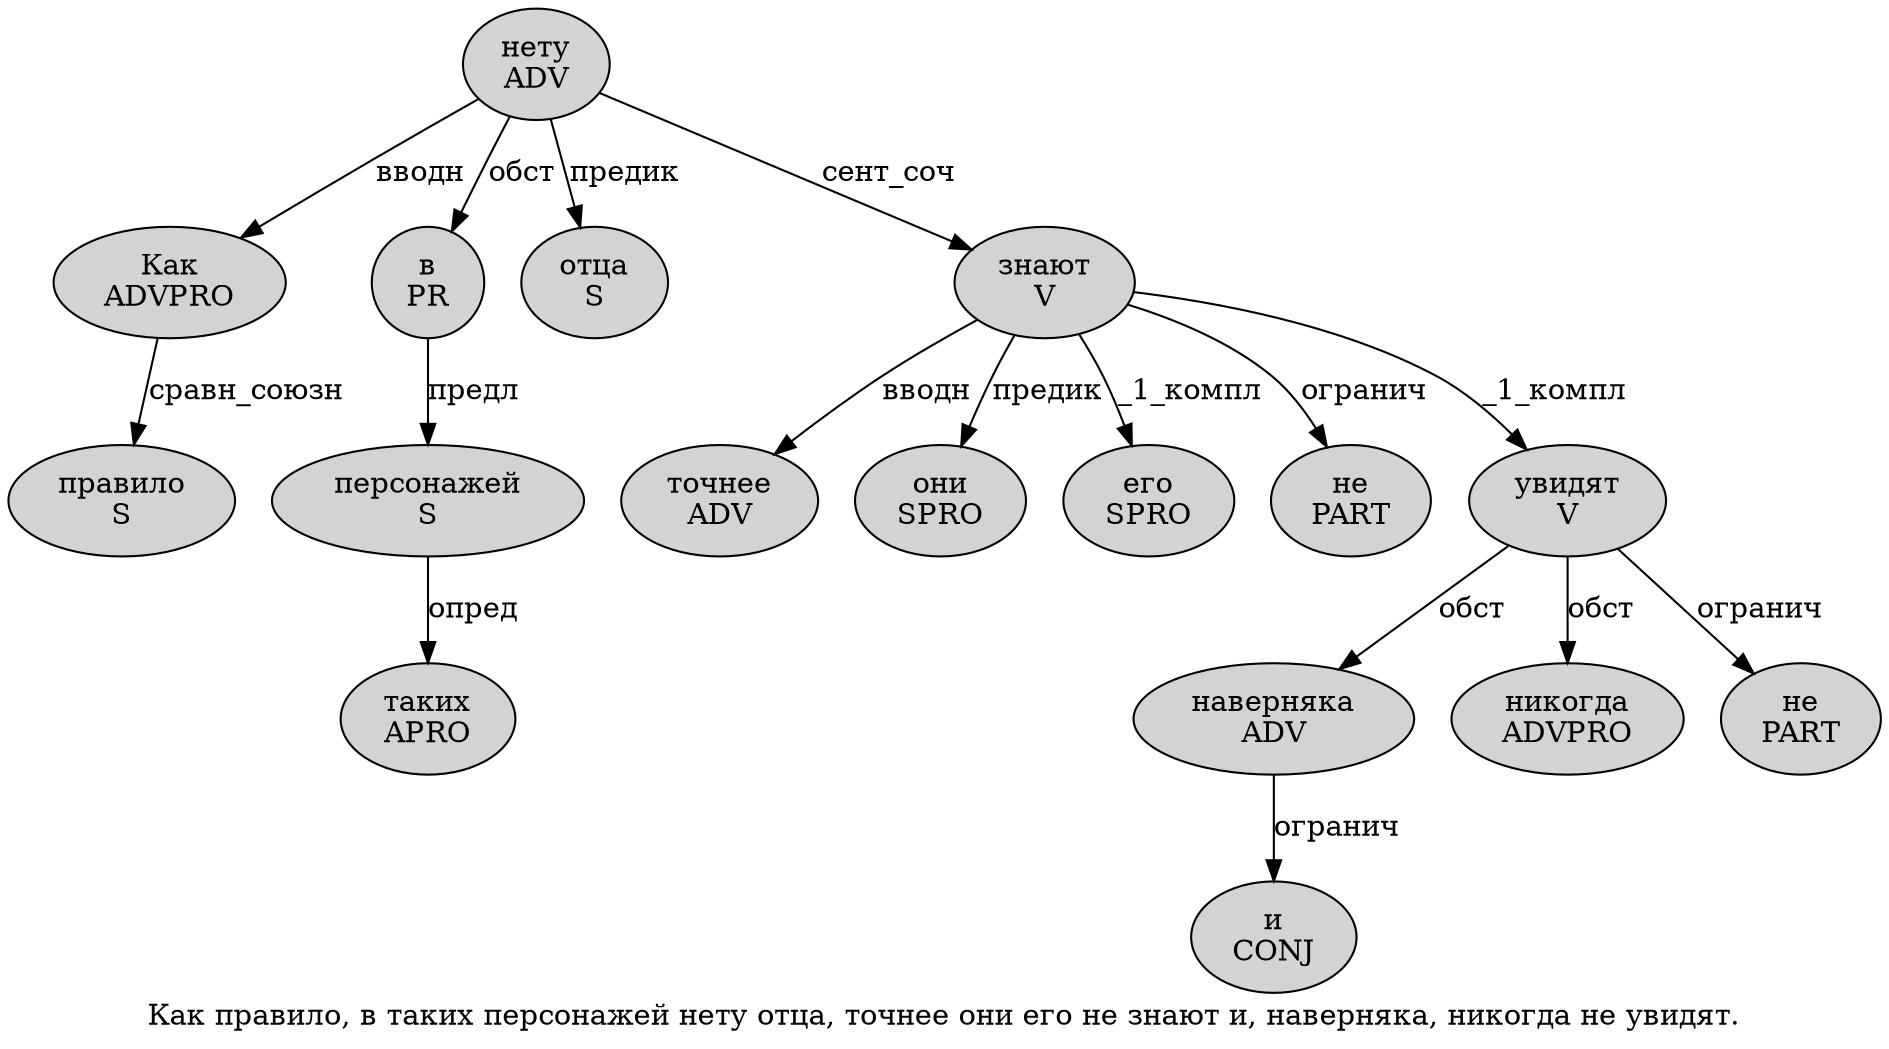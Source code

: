digraph SENTENCE_4124 {
	graph [label="Как правило, в таких персонажей нету отца, точнее они его не знают и, наверняка, никогда не увидят."]
	node [style=filled]
		0 [label="Как
ADVPRO" color="" fillcolor=lightgray penwidth=1 shape=ellipse]
		1 [label="правило
S" color="" fillcolor=lightgray penwidth=1 shape=ellipse]
		3 [label="в
PR" color="" fillcolor=lightgray penwidth=1 shape=ellipse]
		4 [label="таких
APRO" color="" fillcolor=lightgray penwidth=1 shape=ellipse]
		5 [label="персонажей
S" color="" fillcolor=lightgray penwidth=1 shape=ellipse]
		6 [label="нету
ADV" color="" fillcolor=lightgray penwidth=1 shape=ellipse]
		7 [label="отца
S" color="" fillcolor=lightgray penwidth=1 shape=ellipse]
		9 [label="точнее
ADV" color="" fillcolor=lightgray penwidth=1 shape=ellipse]
		10 [label="они
SPRO" color="" fillcolor=lightgray penwidth=1 shape=ellipse]
		11 [label="его
SPRO" color="" fillcolor=lightgray penwidth=1 shape=ellipse]
		12 [label="не
PART" color="" fillcolor=lightgray penwidth=1 shape=ellipse]
		13 [label="знают
V" color="" fillcolor=lightgray penwidth=1 shape=ellipse]
		14 [label="и
CONJ" color="" fillcolor=lightgray penwidth=1 shape=ellipse]
		16 [label="наверняка
ADV" color="" fillcolor=lightgray penwidth=1 shape=ellipse]
		18 [label="никогда
ADVPRO" color="" fillcolor=lightgray penwidth=1 shape=ellipse]
		19 [label="не
PART" color="" fillcolor=lightgray penwidth=1 shape=ellipse]
		20 [label="увидят
V" color="" fillcolor=lightgray penwidth=1 shape=ellipse]
			20 -> 16 [label="обст"]
			20 -> 18 [label="обст"]
			20 -> 19 [label="огранич"]
			13 -> 9 [label="вводн"]
			13 -> 10 [label="предик"]
			13 -> 11 [label="_1_компл"]
			13 -> 12 [label="огранич"]
			13 -> 20 [label="_1_компл"]
			16 -> 14 [label="огранич"]
			0 -> 1 [label="сравн_союзн"]
			3 -> 5 [label="предл"]
			5 -> 4 [label="опред"]
			6 -> 0 [label="вводн"]
			6 -> 3 [label="обст"]
			6 -> 7 [label="предик"]
			6 -> 13 [label="сент_соч"]
}